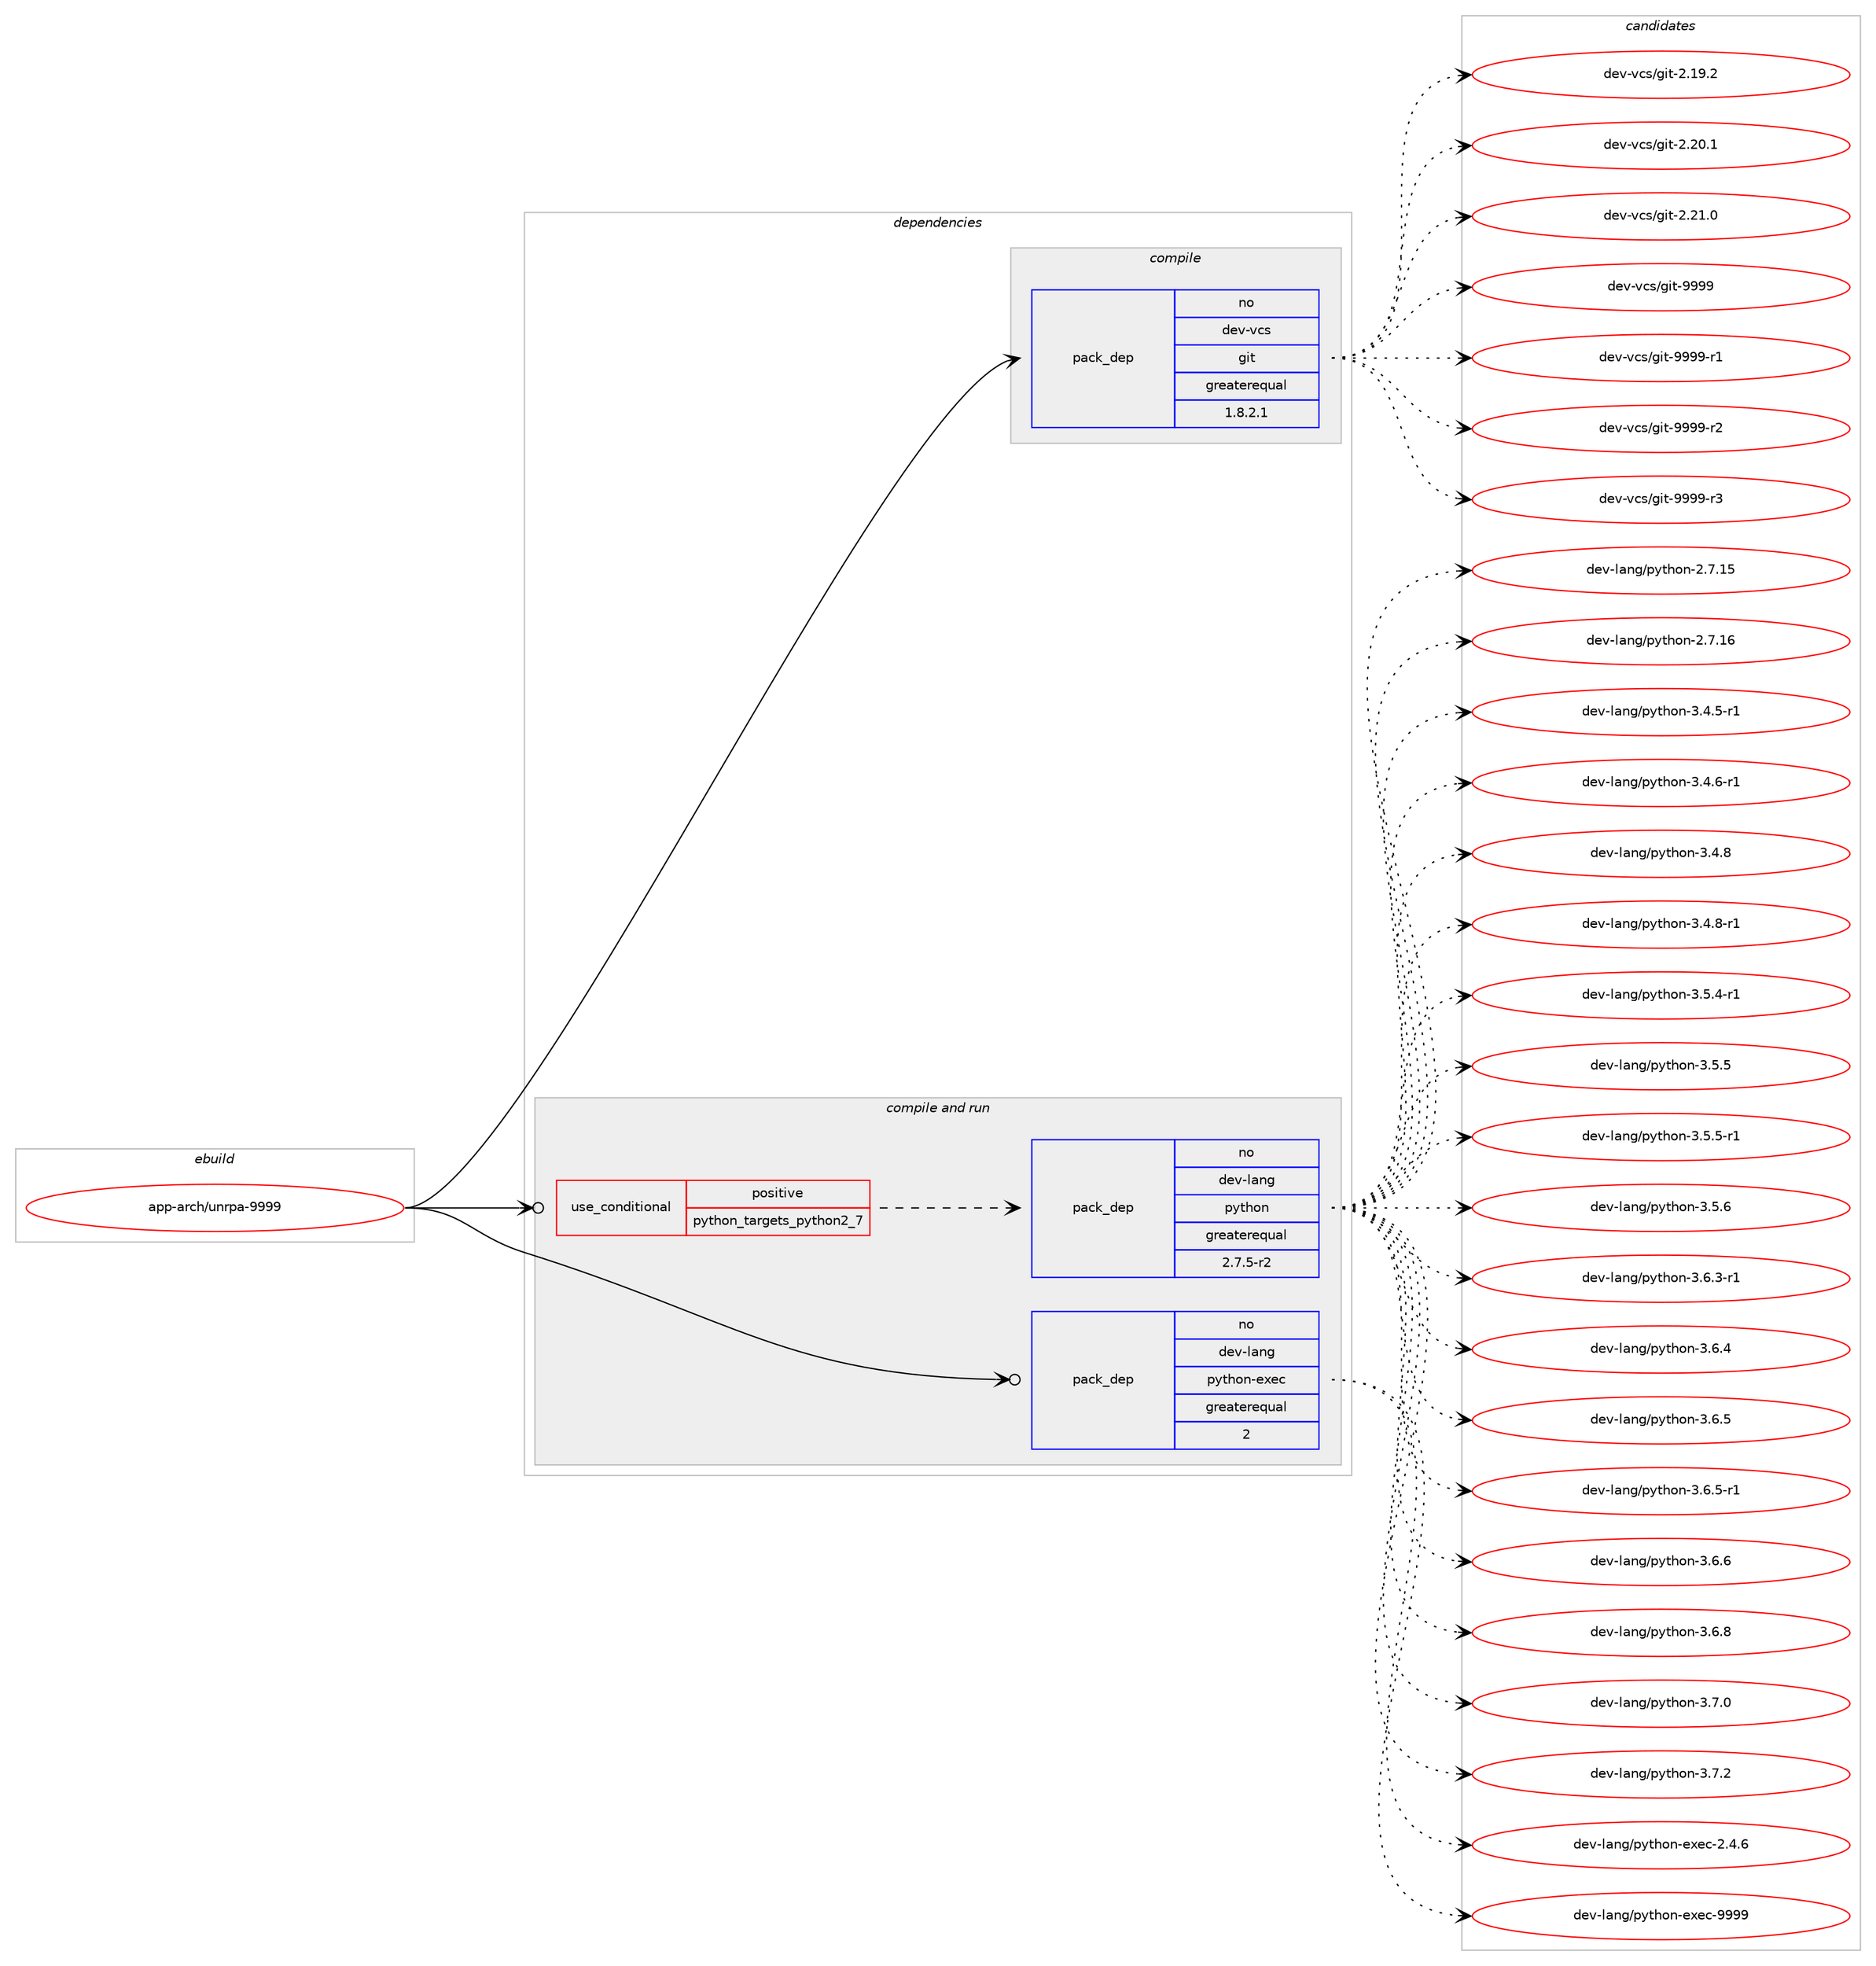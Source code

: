 digraph prolog {

# *************
# Graph options
# *************

newrank=true;
concentrate=true;
compound=true;
graph [rankdir=LR,fontname=Helvetica,fontsize=10,ranksep=1.5];#, ranksep=2.5, nodesep=0.2];
edge  [arrowhead=vee];
node  [fontname=Helvetica,fontsize=10];

# **********
# The ebuild
# **********

subgraph cluster_leftcol {
color=gray;
rank=same;
label=<<i>ebuild</i>>;
id [label="app-arch/unrpa-9999", color=red, width=4, href="../app-arch/unrpa-9999.svg"];
}

# ****************
# The dependencies
# ****************

subgraph cluster_midcol {
color=gray;
label=<<i>dependencies</i>>;
subgraph cluster_compile {
fillcolor="#eeeeee";
style=filled;
label=<<i>compile</i>>;
subgraph pack905360 {
dependency1271790 [label=<<TABLE BORDER="0" CELLBORDER="1" CELLSPACING="0" CELLPADDING="4" WIDTH="220"><TR><TD ROWSPAN="6" CELLPADDING="30">pack_dep</TD></TR><TR><TD WIDTH="110">no</TD></TR><TR><TD>dev-vcs</TD></TR><TR><TD>git</TD></TR><TR><TD>greaterequal</TD></TR><TR><TD>1.8.2.1</TD></TR></TABLE>>, shape=none, color=blue];
}
id:e -> dependency1271790:w [weight=20,style="solid",arrowhead="vee"];
}
subgraph cluster_compileandrun {
fillcolor="#eeeeee";
style=filled;
label=<<i>compile and run</i>>;
subgraph cond346692 {
dependency1271791 [label=<<TABLE BORDER="0" CELLBORDER="1" CELLSPACING="0" CELLPADDING="4"><TR><TD ROWSPAN="3" CELLPADDING="10">use_conditional</TD></TR><TR><TD>positive</TD></TR><TR><TD>python_targets_python2_7</TD></TR></TABLE>>, shape=none, color=red];
subgraph pack905361 {
dependency1271792 [label=<<TABLE BORDER="0" CELLBORDER="1" CELLSPACING="0" CELLPADDING="4" WIDTH="220"><TR><TD ROWSPAN="6" CELLPADDING="30">pack_dep</TD></TR><TR><TD WIDTH="110">no</TD></TR><TR><TD>dev-lang</TD></TR><TR><TD>python</TD></TR><TR><TD>greaterequal</TD></TR><TR><TD>2.7.5-r2</TD></TR></TABLE>>, shape=none, color=blue];
}
dependency1271791:e -> dependency1271792:w [weight=20,style="dashed",arrowhead="vee"];
}
id:e -> dependency1271791:w [weight=20,style="solid",arrowhead="odotvee"];
subgraph pack905362 {
dependency1271793 [label=<<TABLE BORDER="0" CELLBORDER="1" CELLSPACING="0" CELLPADDING="4" WIDTH="220"><TR><TD ROWSPAN="6" CELLPADDING="30">pack_dep</TD></TR><TR><TD WIDTH="110">no</TD></TR><TR><TD>dev-lang</TD></TR><TR><TD>python-exec</TD></TR><TR><TD>greaterequal</TD></TR><TR><TD>2</TD></TR></TABLE>>, shape=none, color=blue];
}
id:e -> dependency1271793:w [weight=20,style="solid",arrowhead="odotvee"];
}
subgraph cluster_run {
fillcolor="#eeeeee";
style=filled;
label=<<i>run</i>>;
}
}

# **************
# The candidates
# **************

subgraph cluster_choices {
rank=same;
color=gray;
label=<<i>candidates</i>>;

subgraph choice905360 {
color=black;
nodesep=1;
choice10010111845118991154710310511645504649574650 [label="dev-vcs/git-2.19.2", color=red, width=4,href="../dev-vcs/git-2.19.2.svg"];
choice10010111845118991154710310511645504650484649 [label="dev-vcs/git-2.20.1", color=red, width=4,href="../dev-vcs/git-2.20.1.svg"];
choice10010111845118991154710310511645504650494648 [label="dev-vcs/git-2.21.0", color=red, width=4,href="../dev-vcs/git-2.21.0.svg"];
choice1001011184511899115471031051164557575757 [label="dev-vcs/git-9999", color=red, width=4,href="../dev-vcs/git-9999.svg"];
choice10010111845118991154710310511645575757574511449 [label="dev-vcs/git-9999-r1", color=red, width=4,href="../dev-vcs/git-9999-r1.svg"];
choice10010111845118991154710310511645575757574511450 [label="dev-vcs/git-9999-r2", color=red, width=4,href="../dev-vcs/git-9999-r2.svg"];
choice10010111845118991154710310511645575757574511451 [label="dev-vcs/git-9999-r3", color=red, width=4,href="../dev-vcs/git-9999-r3.svg"];
dependency1271790:e -> choice10010111845118991154710310511645504649574650:w [style=dotted,weight="100"];
dependency1271790:e -> choice10010111845118991154710310511645504650484649:w [style=dotted,weight="100"];
dependency1271790:e -> choice10010111845118991154710310511645504650494648:w [style=dotted,weight="100"];
dependency1271790:e -> choice1001011184511899115471031051164557575757:w [style=dotted,weight="100"];
dependency1271790:e -> choice10010111845118991154710310511645575757574511449:w [style=dotted,weight="100"];
dependency1271790:e -> choice10010111845118991154710310511645575757574511450:w [style=dotted,weight="100"];
dependency1271790:e -> choice10010111845118991154710310511645575757574511451:w [style=dotted,weight="100"];
}
subgraph choice905361 {
color=black;
nodesep=1;
choice10010111845108971101034711212111610411111045504655464953 [label="dev-lang/python-2.7.15", color=red, width=4,href="../dev-lang/python-2.7.15.svg"];
choice10010111845108971101034711212111610411111045504655464954 [label="dev-lang/python-2.7.16", color=red, width=4,href="../dev-lang/python-2.7.16.svg"];
choice1001011184510897110103471121211161041111104551465246534511449 [label="dev-lang/python-3.4.5-r1", color=red, width=4,href="../dev-lang/python-3.4.5-r1.svg"];
choice1001011184510897110103471121211161041111104551465246544511449 [label="dev-lang/python-3.4.6-r1", color=red, width=4,href="../dev-lang/python-3.4.6-r1.svg"];
choice100101118451089711010347112121116104111110455146524656 [label="dev-lang/python-3.4.8", color=red, width=4,href="../dev-lang/python-3.4.8.svg"];
choice1001011184510897110103471121211161041111104551465246564511449 [label="dev-lang/python-3.4.8-r1", color=red, width=4,href="../dev-lang/python-3.4.8-r1.svg"];
choice1001011184510897110103471121211161041111104551465346524511449 [label="dev-lang/python-3.5.4-r1", color=red, width=4,href="../dev-lang/python-3.5.4-r1.svg"];
choice100101118451089711010347112121116104111110455146534653 [label="dev-lang/python-3.5.5", color=red, width=4,href="../dev-lang/python-3.5.5.svg"];
choice1001011184510897110103471121211161041111104551465346534511449 [label="dev-lang/python-3.5.5-r1", color=red, width=4,href="../dev-lang/python-3.5.5-r1.svg"];
choice100101118451089711010347112121116104111110455146534654 [label="dev-lang/python-3.5.6", color=red, width=4,href="../dev-lang/python-3.5.6.svg"];
choice1001011184510897110103471121211161041111104551465446514511449 [label="dev-lang/python-3.6.3-r1", color=red, width=4,href="../dev-lang/python-3.6.3-r1.svg"];
choice100101118451089711010347112121116104111110455146544652 [label="dev-lang/python-3.6.4", color=red, width=4,href="../dev-lang/python-3.6.4.svg"];
choice100101118451089711010347112121116104111110455146544653 [label="dev-lang/python-3.6.5", color=red, width=4,href="../dev-lang/python-3.6.5.svg"];
choice1001011184510897110103471121211161041111104551465446534511449 [label="dev-lang/python-3.6.5-r1", color=red, width=4,href="../dev-lang/python-3.6.5-r1.svg"];
choice100101118451089711010347112121116104111110455146544654 [label="dev-lang/python-3.6.6", color=red, width=4,href="../dev-lang/python-3.6.6.svg"];
choice100101118451089711010347112121116104111110455146544656 [label="dev-lang/python-3.6.8", color=red, width=4,href="../dev-lang/python-3.6.8.svg"];
choice100101118451089711010347112121116104111110455146554648 [label="dev-lang/python-3.7.0", color=red, width=4,href="../dev-lang/python-3.7.0.svg"];
choice100101118451089711010347112121116104111110455146554650 [label="dev-lang/python-3.7.2", color=red, width=4,href="../dev-lang/python-3.7.2.svg"];
dependency1271792:e -> choice10010111845108971101034711212111610411111045504655464953:w [style=dotted,weight="100"];
dependency1271792:e -> choice10010111845108971101034711212111610411111045504655464954:w [style=dotted,weight="100"];
dependency1271792:e -> choice1001011184510897110103471121211161041111104551465246534511449:w [style=dotted,weight="100"];
dependency1271792:e -> choice1001011184510897110103471121211161041111104551465246544511449:w [style=dotted,weight="100"];
dependency1271792:e -> choice100101118451089711010347112121116104111110455146524656:w [style=dotted,weight="100"];
dependency1271792:e -> choice1001011184510897110103471121211161041111104551465246564511449:w [style=dotted,weight="100"];
dependency1271792:e -> choice1001011184510897110103471121211161041111104551465346524511449:w [style=dotted,weight="100"];
dependency1271792:e -> choice100101118451089711010347112121116104111110455146534653:w [style=dotted,weight="100"];
dependency1271792:e -> choice1001011184510897110103471121211161041111104551465346534511449:w [style=dotted,weight="100"];
dependency1271792:e -> choice100101118451089711010347112121116104111110455146534654:w [style=dotted,weight="100"];
dependency1271792:e -> choice1001011184510897110103471121211161041111104551465446514511449:w [style=dotted,weight="100"];
dependency1271792:e -> choice100101118451089711010347112121116104111110455146544652:w [style=dotted,weight="100"];
dependency1271792:e -> choice100101118451089711010347112121116104111110455146544653:w [style=dotted,weight="100"];
dependency1271792:e -> choice1001011184510897110103471121211161041111104551465446534511449:w [style=dotted,weight="100"];
dependency1271792:e -> choice100101118451089711010347112121116104111110455146544654:w [style=dotted,weight="100"];
dependency1271792:e -> choice100101118451089711010347112121116104111110455146544656:w [style=dotted,weight="100"];
dependency1271792:e -> choice100101118451089711010347112121116104111110455146554648:w [style=dotted,weight="100"];
dependency1271792:e -> choice100101118451089711010347112121116104111110455146554650:w [style=dotted,weight="100"];
}
subgraph choice905362 {
color=black;
nodesep=1;
choice1001011184510897110103471121211161041111104510112010199455046524654 [label="dev-lang/python-exec-2.4.6", color=red, width=4,href="../dev-lang/python-exec-2.4.6.svg"];
choice10010111845108971101034711212111610411111045101120101994557575757 [label="dev-lang/python-exec-9999", color=red, width=4,href="../dev-lang/python-exec-9999.svg"];
dependency1271793:e -> choice1001011184510897110103471121211161041111104510112010199455046524654:w [style=dotted,weight="100"];
dependency1271793:e -> choice10010111845108971101034711212111610411111045101120101994557575757:w [style=dotted,weight="100"];
}
}

}
